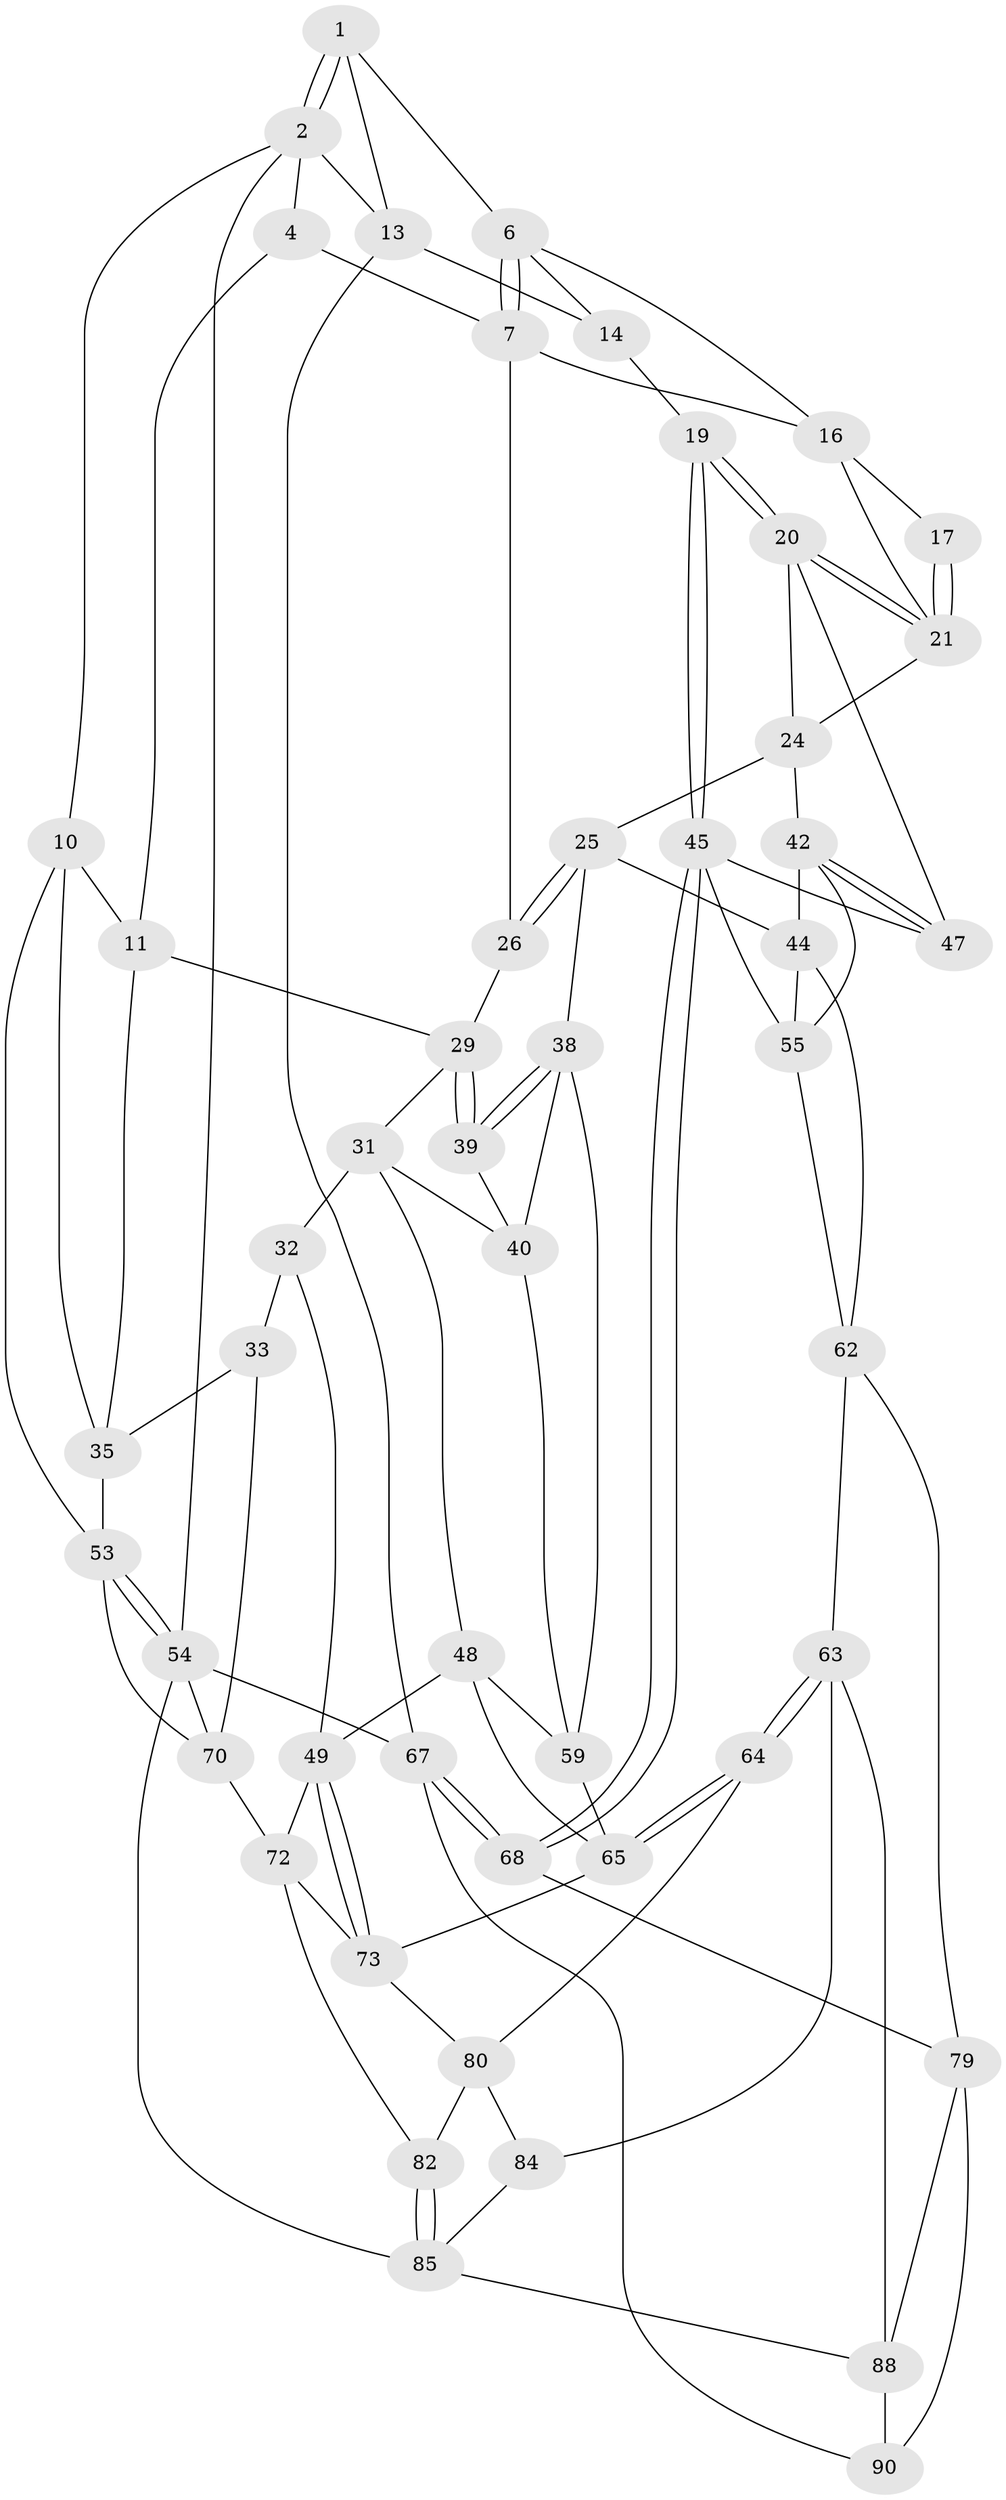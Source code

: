 // original degree distribution, {3: 0.043478260869565216, 6: 0.20652173913043478, 5: 0.5652173913043478, 4: 0.18478260869565216}
// Generated by graph-tools (version 1.1) at 2025/42/03/06/25 10:42:34]
// undirected, 51 vertices, 112 edges
graph export_dot {
graph [start="1"]
  node [color=gray90,style=filled];
  1 [pos="+0.2643596820430638+0",super="+5"];
  2 [pos="+0+0",super="+3"];
  4 [pos="+0.20890352806850931+0.04022539300594783",super="+9"];
  6 [pos="+0.5797187642192162+0",super="+15"];
  7 [pos="+0.5746232993467372+0",super="+8"];
  10 [pos="+0+0.09984892973050159",super="+52"];
  11 [pos="+0.16363010727568492+0.24145779347863786",super="+12"];
  13 [pos="+1+0"];
  14 [pos="+0.9494994336433459+0.09233268611374452",super="+18"];
  16 [pos="+0.8154731341054781+0.17201390404327593",super="+22"];
  17 [pos="+0.9181390022491712+0.11765847911390843"];
  19 [pos="+1+0.22316177020850556"];
  20 [pos="+1+0.2824545507004595",super="+27"];
  21 [pos="+0.8697722252932507+0.23495802278291736",super="+23"];
  24 [pos="+0.7624657957483081+0.3424681517141267",super="+28"];
  25 [pos="+0.7050653228439683+0.35858098632420526",super="+37"];
  26 [pos="+0.504965685129303+0.1711338386874179"];
  29 [pos="+0.4094488176365814+0.2630665651194497",super="+30"];
  31 [pos="+0.26011657958283996+0.36757688640967795",super="+41"];
  32 [pos="+0.25888306236992037+0.3714161686767915",super="+51"];
  33 [pos="+0.1561856849395587+0.5530028806967826",super="+34"];
  35 [pos="+0.06698429511241272+0.5290818503114226",super="+36"];
  38 [pos="+0.631221799300927+0.4743112827749795",super="+57"];
  39 [pos="+0.4748104801720926+0.4136777707125602"];
  40 [pos="+0.431690644072784+0.498718412543691",super="+58"];
  42 [pos="+0.8192505090968589+0.5038875129001421",super="+43"];
  44 [pos="+0.6971106886608994+0.5542972380072272",super="+61"];
  45 [pos="+1+0.5837815659533752",super="+46"];
  47 [pos="+0.9669973827717493+0.5101695977062044"];
  48 [pos="+0.342898531827001+0.6106079667915513",super="+60"];
  49 [pos="+0.30386475233727517+0.61238375210868",super="+50"];
  53 [pos="+0+0.8942562157416605",super="+69"];
  54 [pos="+0+1",super="+86"];
  55 [pos="+0.9739010065762751+0.640442186919176",super="+56"];
  59 [pos="+0.49002025880462485+0.6774334715770444",super="+66"];
  62 [pos="+0.6833562502692975+0.7517482375874608",super="+77"];
  63 [pos="+0.6525166092401528+0.7654444785593382",super="+83"];
  64 [pos="+0.5682843969381508+0.7429135231526385"];
  65 [pos="+0.5277128872937545+0.7054071656347131",super="+75"];
  67 [pos="+1+1",super="+89"];
  68 [pos="+1+0.9006196683700269",super="+78"];
  70 [pos="+0.11814021447965764+0.789383992717667",super="+71"];
  72 [pos="+0.16084642968298205+0.7931358639660504",super="+74"];
  73 [pos="+0.2915558196149726+0.8374307310867524",super="+76"];
  79 [pos="+0.8493465486790396+0.8198550349801703",super="+87"];
  80 [pos="+0.4639777556333939+0.8501999165914095",super="+81"];
  82 [pos="+0.2929945131703842+0.9695807894646281"];
  84 [pos="+0.49084333323105017+0.9406434301272892"];
  85 [pos="+0.30428017810373087+1",super="+91"];
  88 [pos="+0.664002516050579+1",super="+92"];
  90 [pos="+0.8309685408569408+1"];
  1 -- 2;
  1 -- 2;
  1 -- 13;
  1 -- 6;
  2 -- 13;
  2 -- 54;
  2 -- 10;
  2 -- 4;
  4 -- 11;
  4 -- 7;
  6 -- 7;
  6 -- 7;
  6 -- 16;
  6 -- 14;
  7 -- 26;
  7 -- 16;
  10 -- 11;
  10 -- 53;
  10 -- 35;
  11 -- 35;
  11 -- 29;
  13 -- 67;
  13 -- 14;
  14 -- 19;
  16 -- 17;
  16 -- 21;
  17 -- 21;
  17 -- 21;
  19 -- 20;
  19 -- 20;
  19 -- 45;
  19 -- 45;
  20 -- 21;
  20 -- 21;
  20 -- 24;
  20 -- 47;
  21 -- 24;
  24 -- 25;
  24 -- 42;
  25 -- 26;
  25 -- 26;
  25 -- 44;
  25 -- 38;
  26 -- 29;
  29 -- 39;
  29 -- 39;
  29 -- 31;
  31 -- 32;
  31 -- 40;
  31 -- 48;
  32 -- 33 [weight=2];
  32 -- 49;
  33 -- 35;
  33 -- 70;
  35 -- 53;
  38 -- 39;
  38 -- 39;
  38 -- 40;
  38 -- 59;
  39 -- 40;
  40 -- 59;
  42 -- 47;
  42 -- 47;
  42 -- 44;
  42 -- 55;
  44 -- 62;
  44 -- 55;
  45 -- 68;
  45 -- 68;
  45 -- 47;
  45 -- 55;
  48 -- 49;
  48 -- 59;
  48 -- 65;
  49 -- 73;
  49 -- 73;
  49 -- 72;
  53 -- 54;
  53 -- 54;
  53 -- 70;
  54 -- 67;
  54 -- 70;
  54 -- 85;
  55 -- 62;
  59 -- 65;
  62 -- 63;
  62 -- 79;
  63 -- 64;
  63 -- 64;
  63 -- 88;
  63 -- 84;
  64 -- 65;
  64 -- 65;
  64 -- 80;
  65 -- 73;
  67 -- 68 [weight=2];
  67 -- 68;
  67 -- 90;
  68 -- 79;
  70 -- 72;
  72 -- 73;
  72 -- 82;
  73 -- 80;
  79 -- 88;
  79 -- 90;
  80 -- 82;
  80 -- 84;
  82 -- 85;
  82 -- 85;
  84 -- 85;
  85 -- 88;
  88 -- 90;
}
